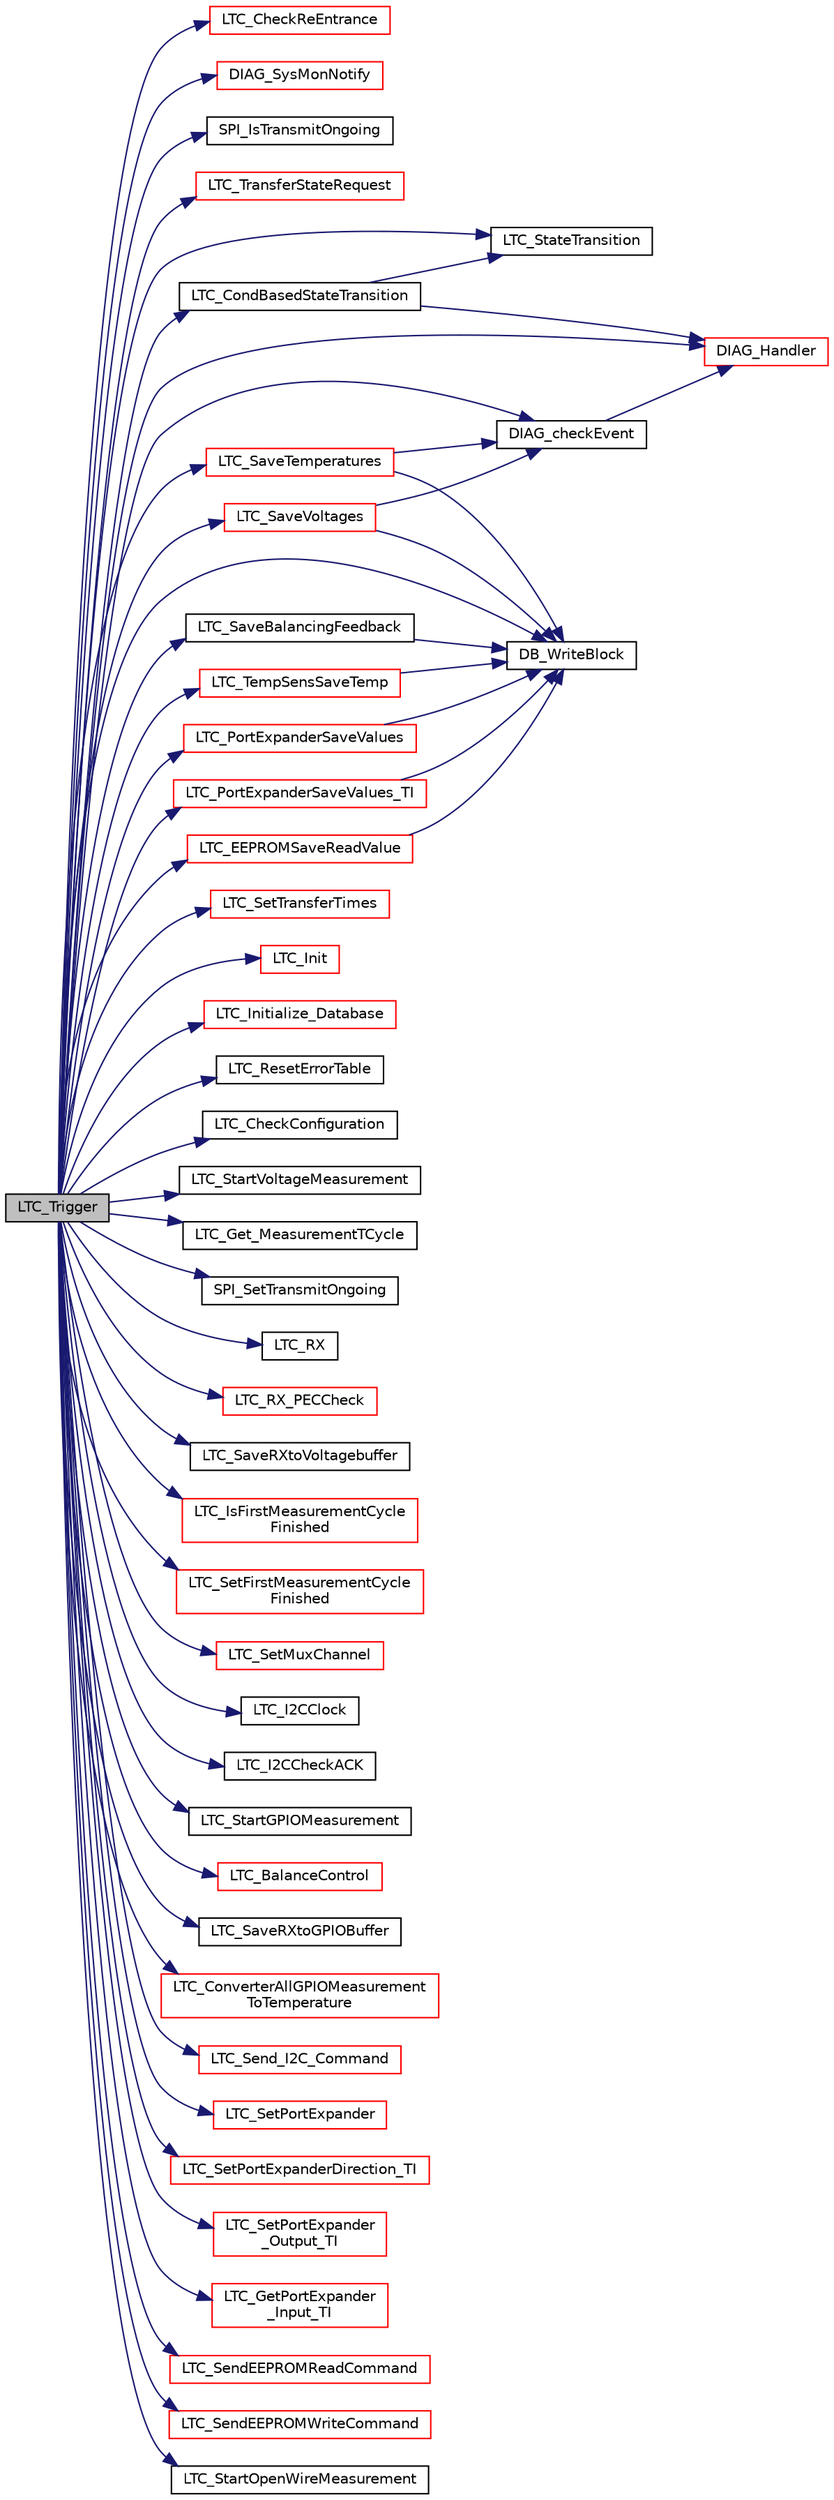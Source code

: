 digraph "LTC_Trigger"
{
  edge [fontname="Helvetica",fontsize="10",labelfontname="Helvetica",labelfontsize="10"];
  node [fontname="Helvetica",fontsize="10",shape=record];
  rankdir="LR";
  Node495 [label="LTC_Trigger",height=0.2,width=0.4,color="black", fillcolor="grey75", style="filled", fontcolor="black"];
  Node495 -> Node496 [color="midnightblue",fontsize="10",style="solid",fontname="Helvetica"];
  Node496 [label="LTC_CheckReEntrance",height=0.2,width=0.4,color="red", fillcolor="white", style="filled",URL="$ltc_8c.html#a2c6b4e12d8e3060b3d80f3313ddda46b",tooltip="re-entrance check of LTC state machine trigger function "];
  Node495 -> Node499 [color="midnightblue",fontsize="10",style="solid",fontname="Helvetica"];
  Node499 [label="DIAG_SysMonNotify",height=0.2,width=0.4,color="red", fillcolor="white", style="filled",URL="$diag_8c.html#a7970909aa22bb87427a96c694fbab0e4",tooltip="DIAG_SysMonNotify has to be called in every function using the system monitoring. ..."];
  Node495 -> Node501 [color="midnightblue",fontsize="10",style="solid",fontname="Helvetica"];
  Node501 [label="SPI_IsTransmitOngoing",height=0.2,width=0.4,color="black", fillcolor="white", style="filled",URL="$spi_8c.html#a27af1ec96fd2cb03b6e6739372f8aac3",tooltip="gets the SPI transmit status. "];
  Node495 -> Node502 [color="midnightblue",fontsize="10",style="solid",fontname="Helvetica"];
  Node502 [label="LTC_TransferStateRequest",height=0.2,width=0.4,color="red", fillcolor="white", style="filled",URL="$ltc_8c.html#a6f6b3ee5f1e8846fb828c133a6d74dd9",tooltip="transfers the current state request to the state machine. "];
  Node495 -> Node503 [color="midnightblue",fontsize="10",style="solid",fontname="Helvetica"];
  Node503 [label="LTC_StateTransition",height=0.2,width=0.4,color="black", fillcolor="white", style="filled",URL="$ltc_8c.html#aab43ed6e1108f8989cc1394dd11c54dc",tooltip="function for setting LTC_Trigger state transitions "];
  Node495 -> Node504 [color="midnightblue",fontsize="10",style="solid",fontname="Helvetica"];
  Node504 [label="LTC_SetTransferTimes",height=0.2,width=0.4,color="red", fillcolor="white", style="filled",URL="$ltc_8c.html#aef45ef51def6b02fc2d181e0c6aa83b2",tooltip="sets the transfer time needed to receive/send data with the LTC daisy-chain. "];
  Node495 -> Node506 [color="midnightblue",fontsize="10",style="solid",fontname="Helvetica"];
  Node506 [label="LTC_CondBasedStateTransition",height=0.2,width=0.4,color="black", fillcolor="white", style="filled",URL="$ltc_8c.html#a3e2cb87f5755b87fa8979b4695255564",tooltip="condition-based state transition depending on retVal "];
  Node506 -> Node507 [color="midnightblue",fontsize="10",style="solid",fontname="Helvetica"];
  Node507 [label="DIAG_Handler",height=0.2,width=0.4,color="red", fillcolor="white", style="filled",URL="$group__API__DIAG.html#ga29e922af6b4c0f5c07d4d5b48b48d156",tooltip="DIAG_Handler provides generic error handling, based on diagnosis group.This function calls the handle..."];
  Node506 -> Node503 [color="midnightblue",fontsize="10",style="solid",fontname="Helvetica"];
  Node495 -> Node511 [color="midnightblue",fontsize="10",style="solid",fontname="Helvetica"];
  Node511 [label="LTC_Init",height=0.2,width=0.4,color="red", fillcolor="white", style="filled",URL="$ltc_8c.html#a831928414e85f075f460bbced71451bb"];
  Node495 -> Node513 [color="midnightblue",fontsize="10",style="solid",fontname="Helvetica"];
  Node513 [label="DIAG_checkEvent",height=0.2,width=0.4,color="black", fillcolor="white", style="filled",URL="$diag_8c.html#a9e06aacb2ff6bcf9245e2b3a283857bc",tooltip="DIAG_checkEvent provides a simple interface to check an event for E_OK. "];
  Node513 -> Node507 [color="midnightblue",fontsize="10",style="solid",fontname="Helvetica"];
  Node495 -> Node514 [color="midnightblue",fontsize="10",style="solid",fontname="Helvetica"];
  Node514 [label="LTC_Initialize_Database",height=0.2,width=0.4,color="red", fillcolor="white", style="filled",URL="$ltc_8c.html#a7ffc056e02aa5c1a9cc8b8ff72b4997a",tooltip="in the database, initializes the fields related to the LTC drivers. "];
  Node495 -> Node516 [color="midnightblue",fontsize="10",style="solid",fontname="Helvetica"];
  Node516 [label="LTC_ResetErrorTable",height=0.2,width=0.4,color="black", fillcolor="white", style="filled",URL="$ltc_8c.html#aed8c9c5eb02357fedae1785cf8983bc8"];
  Node495 -> Node517 [color="midnightblue",fontsize="10",style="solid",fontname="Helvetica"];
  Node517 [label="LTC_CheckConfiguration",height=0.2,width=0.4,color="black", fillcolor="white", style="filled",URL="$ltc_8c.html#a426602cb4493237db26d83fdab4a7af2",tooltip="function to check configuration of config struct ltc_voltage_input_used "];
  Node495 -> Node518 [color="midnightblue",fontsize="10",style="solid",fontname="Helvetica"];
  Node518 [label="LTC_StartVoltageMeasurement",height=0.2,width=0.4,color="black", fillcolor="white", style="filled",URL="$ltc_8c.html#adc70963f6820d9c14f0afedce4a122dd",tooltip="tells the LTC daisy-chain to start measuring the voltage on all cells. "];
  Node495 -> Node519 [color="midnightblue",fontsize="10",style="solid",fontname="Helvetica"];
  Node519 [label="LTC_Get_MeasurementTCycle",height=0.2,width=0.4,color="black", fillcolor="white", style="filled",URL="$ltc_8c.html#ad4c74acddf900cb21a971ecbcb944556",tooltip="brief missing "];
  Node495 -> Node520 [color="midnightblue",fontsize="10",style="solid",fontname="Helvetica"];
  Node520 [label="SPI_SetTransmitOngoing",height=0.2,width=0.4,color="black", fillcolor="white", style="filled",URL="$spi_8c.html#ac76c884ebda9a3d04a2699ade7dfda9e",tooltip="sets the SPI transmit status. "];
  Node495 -> Node521 [color="midnightblue",fontsize="10",style="solid",fontname="Helvetica"];
  Node521 [label="LTC_RX",height=0.2,width=0.4,color="black", fillcolor="white", style="filled",URL="$ltc_8c.html#af9121f13ff04884f857f34e0ee3084db",tooltip="send command to the LTC daisy-chain and receives data from the LTC daisy-chain. "];
  Node495 -> Node522 [color="midnightblue",fontsize="10",style="solid",fontname="Helvetica"];
  Node522 [label="LTC_RX_PECCheck",height=0.2,width=0.4,color="red", fillcolor="white", style="filled",URL="$ltc_8c.html#aefda0ed9da9cc8af32aa714fab6b0c74",tooltip="checks if the data received from the daisy-chain is not corrupt. "];
  Node495 -> Node523 [color="midnightblue",fontsize="10",style="solid",fontname="Helvetica"];
  Node523 [label="LTC_SaveRXtoVoltagebuffer",height=0.2,width=0.4,color="black", fillcolor="white", style="filled",URL="$ltc_8c.html#ad97aed03adcf0b67fcac17d8764bc89e",tooltip="saves the voltage values read from the LTC daisy-chain. "];
  Node495 -> Node524 [color="midnightblue",fontsize="10",style="solid",fontname="Helvetica"];
  Node524 [label="LTC_SaveVoltages",height=0.2,width=0.4,color="red", fillcolor="white", style="filled",URL="$ltc_8c.html#a1e176daa5dc098f6790bdff53b72ebb6",tooltip="stores the measured voltages in the database. "];
  Node524 -> Node513 [color="midnightblue",fontsize="10",style="solid",fontname="Helvetica"];
  Node524 -> Node527 [color="midnightblue",fontsize="10",style="solid",fontname="Helvetica"];
  Node527 [label="DB_WriteBlock",height=0.2,width=0.4,color="black", fillcolor="white", style="filled",URL="$database_8c.html#ab4d337e13c53dbdab695980576d33fb0",tooltip="Stores a datablock in database. "];
  Node495 -> Node528 [color="midnightblue",fontsize="10",style="solid",fontname="Helvetica"];
  Node528 [label="LTC_SaveTemperatures",height=0.2,width=0.4,color="red", fillcolor="white", style="filled",URL="$ltc_8c.html#a15bdae5ce62a072ea3ae6032f6822bae",tooltip="stores the measured temperatures and the measured multiplexer feedbacks in the database. "];
  Node528 -> Node513 [color="midnightblue",fontsize="10",style="solid",fontname="Helvetica"];
  Node528 -> Node527 [color="midnightblue",fontsize="10",style="solid",fontname="Helvetica"];
  Node495 -> Node530 [color="midnightblue",fontsize="10",style="solid",fontname="Helvetica"];
  Node530 [label="LTC_IsFirstMeasurementCycle\lFinished",height=0.2,width=0.4,color="red", fillcolor="white", style="filled",URL="$ltc_8c.html#a612a43f8bc6c4b96b942f98277ba7be3",tooltip="gets the measurement initialization status. "];
  Node495 -> Node531 [color="midnightblue",fontsize="10",style="solid",fontname="Helvetica"];
  Node531 [label="LTC_SetFirstMeasurementCycle\lFinished",height=0.2,width=0.4,color="red", fillcolor="white", style="filled",URL="$ltc_8c.html#a45e69b4206dd5f2b49f9082e9afc745b",tooltip="sets the measurement initialization status. "];
  Node495 -> Node532 [color="midnightblue",fontsize="10",style="solid",fontname="Helvetica"];
  Node532 [label="LTC_SetMuxChannel",height=0.2,width=0.4,color="red", fillcolor="white", style="filled",URL="$ltc_8c.html#aa553cebf1019ba4ab514ae3eb72e54d5",tooltip="sends data to the LTC daisy-chain to configure multiplexer channels. "];
  Node495 -> Node507 [color="midnightblue",fontsize="10",style="solid",fontname="Helvetica"];
  Node495 -> Node535 [color="midnightblue",fontsize="10",style="solid",fontname="Helvetica"];
  Node535 [label="LTC_I2CClock",height=0.2,width=0.4,color="black", fillcolor="white", style="filled",URL="$ltc_8c.html#aeddca90bfa7aaacc34a21b9e7210f99f",tooltip="sends 72 clock pulses to the LTC daisy-chain. "];
  Node495 -> Node536 [color="midnightblue",fontsize="10",style="solid",fontname="Helvetica"];
  Node536 [label="LTC_I2CCheckACK",height=0.2,width=0.4,color="black", fillcolor="white", style="filled",URL="$ltc_8c.html#a5238af0e752622caaf85ade0ab8baf67",tooltip="checks if the multiplexers acknowledged transmission. "];
  Node495 -> Node537 [color="midnightblue",fontsize="10",style="solid",fontname="Helvetica"];
  Node537 [label="LTC_StartGPIOMeasurement",height=0.2,width=0.4,color="black", fillcolor="white", style="filled",URL="$ltc_8c.html#a4b784c9bc145d7b0c2952c058d4cde29",tooltip="tells LTC daisy-chain to start measuring the voltage on GPIOS. "];
  Node495 -> Node538 [color="midnightblue",fontsize="10",style="solid",fontname="Helvetica"];
  Node538 [label="LTC_BalanceControl",height=0.2,width=0.4,color="red", fillcolor="white", style="filled",URL="$ltc_8c.html#a1db8f25aca89b81082539d3ce03baddb"];
  Node495 -> Node540 [color="midnightblue",fontsize="10",style="solid",fontname="Helvetica"];
  Node540 [label="LTC_SaveRXtoGPIOBuffer",height=0.2,width=0.4,color="black", fillcolor="white", style="filled",URL="$ltc_8c.html#a1bf116fd08b938764f486a0a51b26c5d",tooltip="saves the GPIO voltage values read from the LTC daisy-chain. "];
  Node495 -> Node541 [color="midnightblue",fontsize="10",style="solid",fontname="Helvetica"];
  Node541 [label="LTC_ConverterAllGPIOMeasurement\lToTemperature",height=0.2,width=0.4,color="red", fillcolor="white", style="filled",URL="$ltc_8c.html#a01031676c9da2faf1bda807a3d13157c"];
  Node495 -> Node545 [color="midnightblue",fontsize="10",style="solid",fontname="Helvetica"];
  Node545 [label="LTC_SaveBalancingFeedback",height=0.2,width=0.4,color="black", fillcolor="white", style="filled",URL="$ltc_8c.html#a0e1a3257f4f6a301717afb391595862e",tooltip="stores the measured balancing feedback values in the database. "];
  Node545 -> Node527 [color="midnightblue",fontsize="10",style="solid",fontname="Helvetica"];
  Node495 -> Node546 [color="midnightblue",fontsize="10",style="solid",fontname="Helvetica"];
  Node546 [label="LTC_Send_I2C_Command",height=0.2,width=0.4,color="red", fillcolor="white", style="filled",URL="$ltc_8c.html#ae24f0e85147a23d424c575f05f996381",tooltip="sends data to the LTC daisy-chain to communicate via I2C "];
  Node495 -> Node547 [color="midnightblue",fontsize="10",style="solid",fontname="Helvetica"];
  Node547 [label="LTC_TempSensSaveTemp",height=0.2,width=0.4,color="red", fillcolor="white", style="filled",URL="$ltc_8c.html#aae58ad1c5cb56f73b4b9f50d062b0882",tooltip="saves the temperature value of the external temperature sensors read from the LTC daisy-chain..."];
  Node547 -> Node527 [color="midnightblue",fontsize="10",style="solid",fontname="Helvetica"];
  Node495 -> Node548 [color="midnightblue",fontsize="10",style="solid",fontname="Helvetica"];
  Node548 [label="LTC_SetPortExpander",height=0.2,width=0.4,color="red", fillcolor="white", style="filled",URL="$ltc_8c.html#a75c802eebfcfabe90c48d2f09ba309d8",tooltip="sends data to the LTC daisy-chain to control the user port expander "];
  Node495 -> Node549 [color="midnightblue",fontsize="10",style="solid",fontname="Helvetica"];
  Node549 [label="LTC_PortExpanderSaveValues",height=0.2,width=0.4,color="red", fillcolor="white", style="filled",URL="$ltc_8c.html#a592c47f6c14e3c5a71f0b616cceee2ab",tooltip="saves the received values of the external port expander read from the LTC daisy-chain. "];
  Node549 -> Node527 [color="midnightblue",fontsize="10",style="solid",fontname="Helvetica"];
  Node495 -> Node550 [color="midnightblue",fontsize="10",style="solid",fontname="Helvetica"];
  Node550 [label="LTC_SetPortExpanderDirection_TI",height=0.2,width=0.4,color="red", fillcolor="white", style="filled",URL="$ltc_8c.html#a1db243dfa44fb5d657107453c4e841d1",tooltip="sends data to the LTC daisy-chain to control the user port expander from TI "];
  Node495 -> Node551 [color="midnightblue",fontsize="10",style="solid",fontname="Helvetica"];
  Node551 [label="LTC_SetPortExpander\l_Output_TI",height=0.2,width=0.4,color="red", fillcolor="white", style="filled",URL="$ltc_8c.html#a5e9aac10dc0a9f2374b78df07b8d31c0",tooltip="sends data to the LTC daisy-chain to control the user port expander from TI "];
  Node495 -> Node552 [color="midnightblue",fontsize="10",style="solid",fontname="Helvetica"];
  Node552 [label="LTC_GetPortExpander\l_Input_TI",height=0.2,width=0.4,color="red", fillcolor="white", style="filled",URL="$ltc_8c.html#a091183f89df0fe5a569cc6e527273bb8",tooltip="sends data to the LTC daisy-chain to control the user port expander from TI "];
  Node495 -> Node553 [color="midnightblue",fontsize="10",style="solid",fontname="Helvetica"];
  Node553 [label="LTC_PortExpanderSaveValues_TI",height=0.2,width=0.4,color="red", fillcolor="white", style="filled",URL="$ltc_8c.html#a0cedf3607a58432710e3f76217f4e32d",tooltip="saves the received values of the external port expander from TI read from the LTC daisy-chain..."];
  Node553 -> Node527 [color="midnightblue",fontsize="10",style="solid",fontname="Helvetica"];
  Node495 -> Node554 [color="midnightblue",fontsize="10",style="solid",fontname="Helvetica"];
  Node554 [label="LTC_SendEEPROMReadCommand",height=0.2,width=0.4,color="red", fillcolor="white", style="filled",URL="$ltc_8c.html#ad110d8c75a4a1422ab2892c3c228180b",tooltip="sends data to the LTC daisy-chain to read EEPROM on slaves. "];
  Node495 -> Node556 [color="midnightblue",fontsize="10",style="solid",fontname="Helvetica"];
  Node556 [label="LTC_EEPROMSaveReadValue",height=0.2,width=0.4,color="red", fillcolor="white", style="filled",URL="$ltc_8c.html#a3a248cdd60ec26b2cafc4da530f9f056",tooltip="saves the read values of the external EEPROMs read from the LTC daisy-chain. "];
  Node556 -> Node527 [color="midnightblue",fontsize="10",style="solid",fontname="Helvetica"];
  Node495 -> Node557 [color="midnightblue",fontsize="10",style="solid",fontname="Helvetica"];
  Node557 [label="LTC_SendEEPROMWriteCommand",height=0.2,width=0.4,color="red", fillcolor="white", style="filled",URL="$ltc_8c.html#a56b63c25a2375a1d29897c173dd160a8",tooltip="sends data to the LTC daisy-chain to write EEPROM on slaves. "];
  Node495 -> Node559 [color="midnightblue",fontsize="10",style="solid",fontname="Helvetica"];
  Node559 [label="LTC_StartOpenWireMeasurement",height=0.2,width=0.4,color="black", fillcolor="white", style="filled",URL="$ltc_8c.html#a0e556e292150b7ad7a97f63fe5bf3c61",tooltip="tells LTC daisy-chain to start measuring the voltage on GPIOS. "];
  Node495 -> Node527 [color="midnightblue",fontsize="10",style="solid",fontname="Helvetica"];
}

